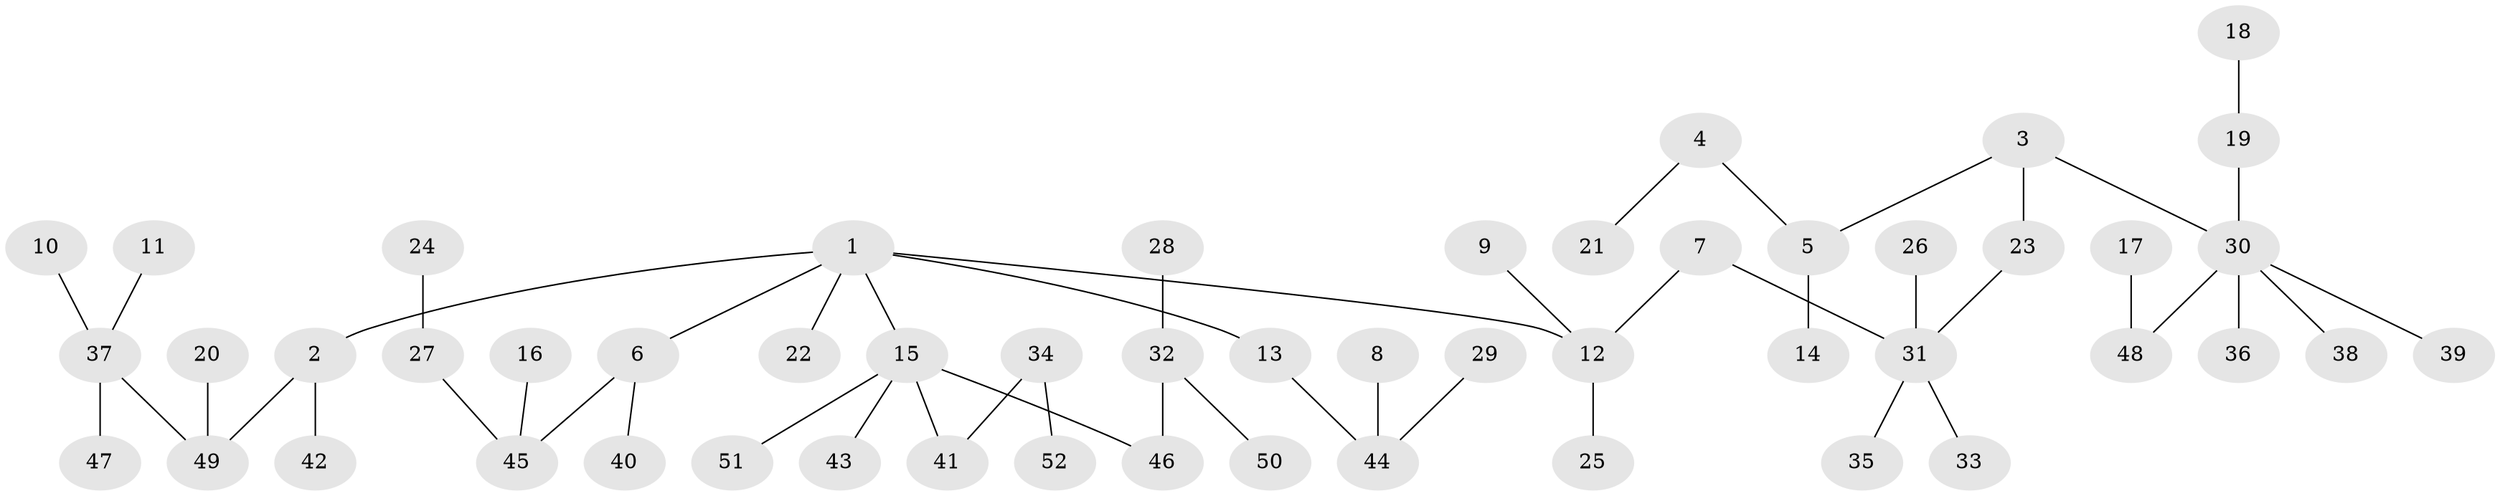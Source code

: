 // original degree distribution, {5: 0.019230769230769232, 3: 0.18269230769230768, 6: 0.038461538461538464, 2: 0.17307692307692307, 4: 0.057692307692307696, 1: 0.5288461538461539}
// Generated by graph-tools (version 1.1) at 2025/50/03/09/25 03:50:16]
// undirected, 52 vertices, 51 edges
graph export_dot {
graph [start="1"]
  node [color=gray90,style=filled];
  1;
  2;
  3;
  4;
  5;
  6;
  7;
  8;
  9;
  10;
  11;
  12;
  13;
  14;
  15;
  16;
  17;
  18;
  19;
  20;
  21;
  22;
  23;
  24;
  25;
  26;
  27;
  28;
  29;
  30;
  31;
  32;
  33;
  34;
  35;
  36;
  37;
  38;
  39;
  40;
  41;
  42;
  43;
  44;
  45;
  46;
  47;
  48;
  49;
  50;
  51;
  52;
  1 -- 2 [weight=1.0];
  1 -- 6 [weight=1.0];
  1 -- 12 [weight=1.0];
  1 -- 13 [weight=1.0];
  1 -- 15 [weight=1.0];
  1 -- 22 [weight=1.0];
  2 -- 42 [weight=1.0];
  2 -- 49 [weight=1.0];
  3 -- 5 [weight=1.0];
  3 -- 23 [weight=1.0];
  3 -- 30 [weight=1.0];
  4 -- 5 [weight=1.0];
  4 -- 21 [weight=1.0];
  5 -- 14 [weight=1.0];
  6 -- 40 [weight=1.0];
  6 -- 45 [weight=1.0];
  7 -- 12 [weight=1.0];
  7 -- 31 [weight=1.0];
  8 -- 44 [weight=1.0];
  9 -- 12 [weight=1.0];
  10 -- 37 [weight=1.0];
  11 -- 37 [weight=1.0];
  12 -- 25 [weight=1.0];
  13 -- 44 [weight=1.0];
  15 -- 41 [weight=1.0];
  15 -- 43 [weight=1.0];
  15 -- 46 [weight=1.0];
  15 -- 51 [weight=1.0];
  16 -- 45 [weight=1.0];
  17 -- 48 [weight=1.0];
  18 -- 19 [weight=1.0];
  19 -- 30 [weight=1.0];
  20 -- 49 [weight=1.0];
  23 -- 31 [weight=1.0];
  24 -- 27 [weight=1.0];
  26 -- 31 [weight=1.0];
  27 -- 45 [weight=1.0];
  28 -- 32 [weight=1.0];
  29 -- 44 [weight=1.0];
  30 -- 36 [weight=1.0];
  30 -- 38 [weight=1.0];
  30 -- 39 [weight=1.0];
  30 -- 48 [weight=1.0];
  31 -- 33 [weight=1.0];
  31 -- 35 [weight=1.0];
  32 -- 46 [weight=1.0];
  32 -- 50 [weight=1.0];
  34 -- 41 [weight=1.0];
  34 -- 52 [weight=1.0];
  37 -- 47 [weight=1.0];
  37 -- 49 [weight=1.0];
}
